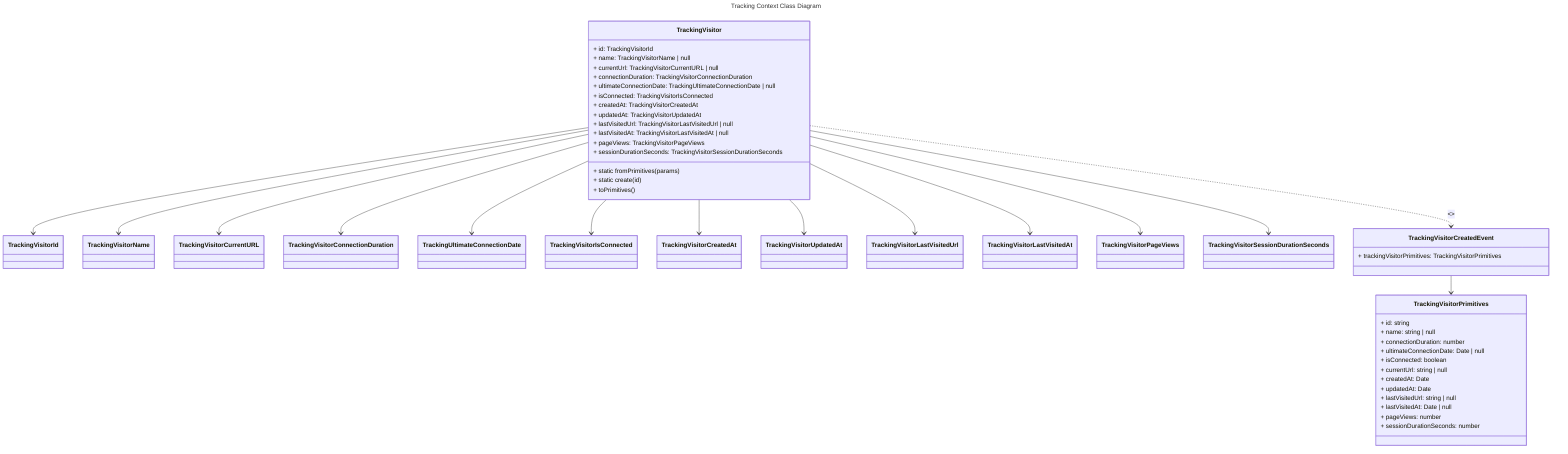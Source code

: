 ---
title: Tracking Context Class Diagram
date: 2025-04-27
---

%% Diagrama de clases del contexto tracking
classDiagram
    %% Entidad principal TrackingVisitor
    class TrackingVisitor {
        + id: TrackingVisitorId
        + name: TrackingVisitorName | null
        + currentUrl: TrackingVisitorCurrentURL | null
        + connectionDuration: TrackingVisitorConnectionDuration
        + ultimateConnectionDate: TrackingUltimateConnectionDate | null
        + isConnected: TrackingVisitorIsConnected
        + createdAt: TrackingVisitorCreatedAt
        + updatedAt: TrackingVisitorUpdatedAt
        + lastVisitedUrl: TrackingVisitorLastVisitedUrl | null
        + lastVisitedAt: TrackingVisitorLastVisitedAt | null
        + pageViews: TrackingVisitorPageViews
        + sessionDurationSeconds: TrackingVisitorSessionDurationSeconds
        + static fromPrimitives(params)
        + static create(id)
        + toPrimitives()
    }

    %% Value Objects
    class TrackingVisitorId
    class TrackingVisitorName
    class TrackingVisitorCurrentURL
    class TrackingVisitorConnectionDuration
    class TrackingUltimateConnectionDate
    class TrackingVisitorIsConnected
    class TrackingVisitorCreatedAt
    class TrackingVisitorUpdatedAt
    class TrackingVisitorLastVisitedUrl
    class TrackingVisitorLastVisitedAt
    class TrackingVisitorPageViews
    class TrackingVisitorSessionDurationSeconds

    %% Eventos
    class TrackingVisitorCreatedEvent {
        + trackingVisitorPrimitives: TrackingVisitorPrimitives
    }

    %% Primitives
    class TrackingVisitorPrimitives {
        + id: string
        + name: string | null
        + connectionDuration: number
        + ultimateConnectionDate: Date | null
        + isConnected: boolean
        + currentUrl: string | null
        + createdAt: Date
        + updatedAt: Date
        + lastVisitedUrl: string | null
        + lastVisitedAt: Date | null
        + pageViews: number
        + sessionDurationSeconds: number
    }

    %% Relaciones
    TrackingVisitor --> TrackingVisitorId
    TrackingVisitor --> TrackingVisitorName
    TrackingVisitor --> TrackingVisitorCurrentURL
    TrackingVisitor --> TrackingVisitorConnectionDuration
    TrackingVisitor --> TrackingUltimateConnectionDate
    TrackingVisitor --> TrackingVisitorIsConnected
    TrackingVisitor --> TrackingVisitorCreatedAt
    TrackingVisitor --> TrackingVisitorUpdatedAt
    TrackingVisitor --> TrackingVisitorLastVisitedUrl
    TrackingVisitor --> TrackingVisitorLastVisitedAt
    TrackingVisitor --> TrackingVisitorPageViews
    TrackingVisitor --> TrackingVisitorSessionDurationSeconds
    TrackingVisitor ..> TrackingVisitorCreatedEvent : <<aplica>>
    TrackingVisitorCreatedEvent --> TrackingVisitorPrimitives